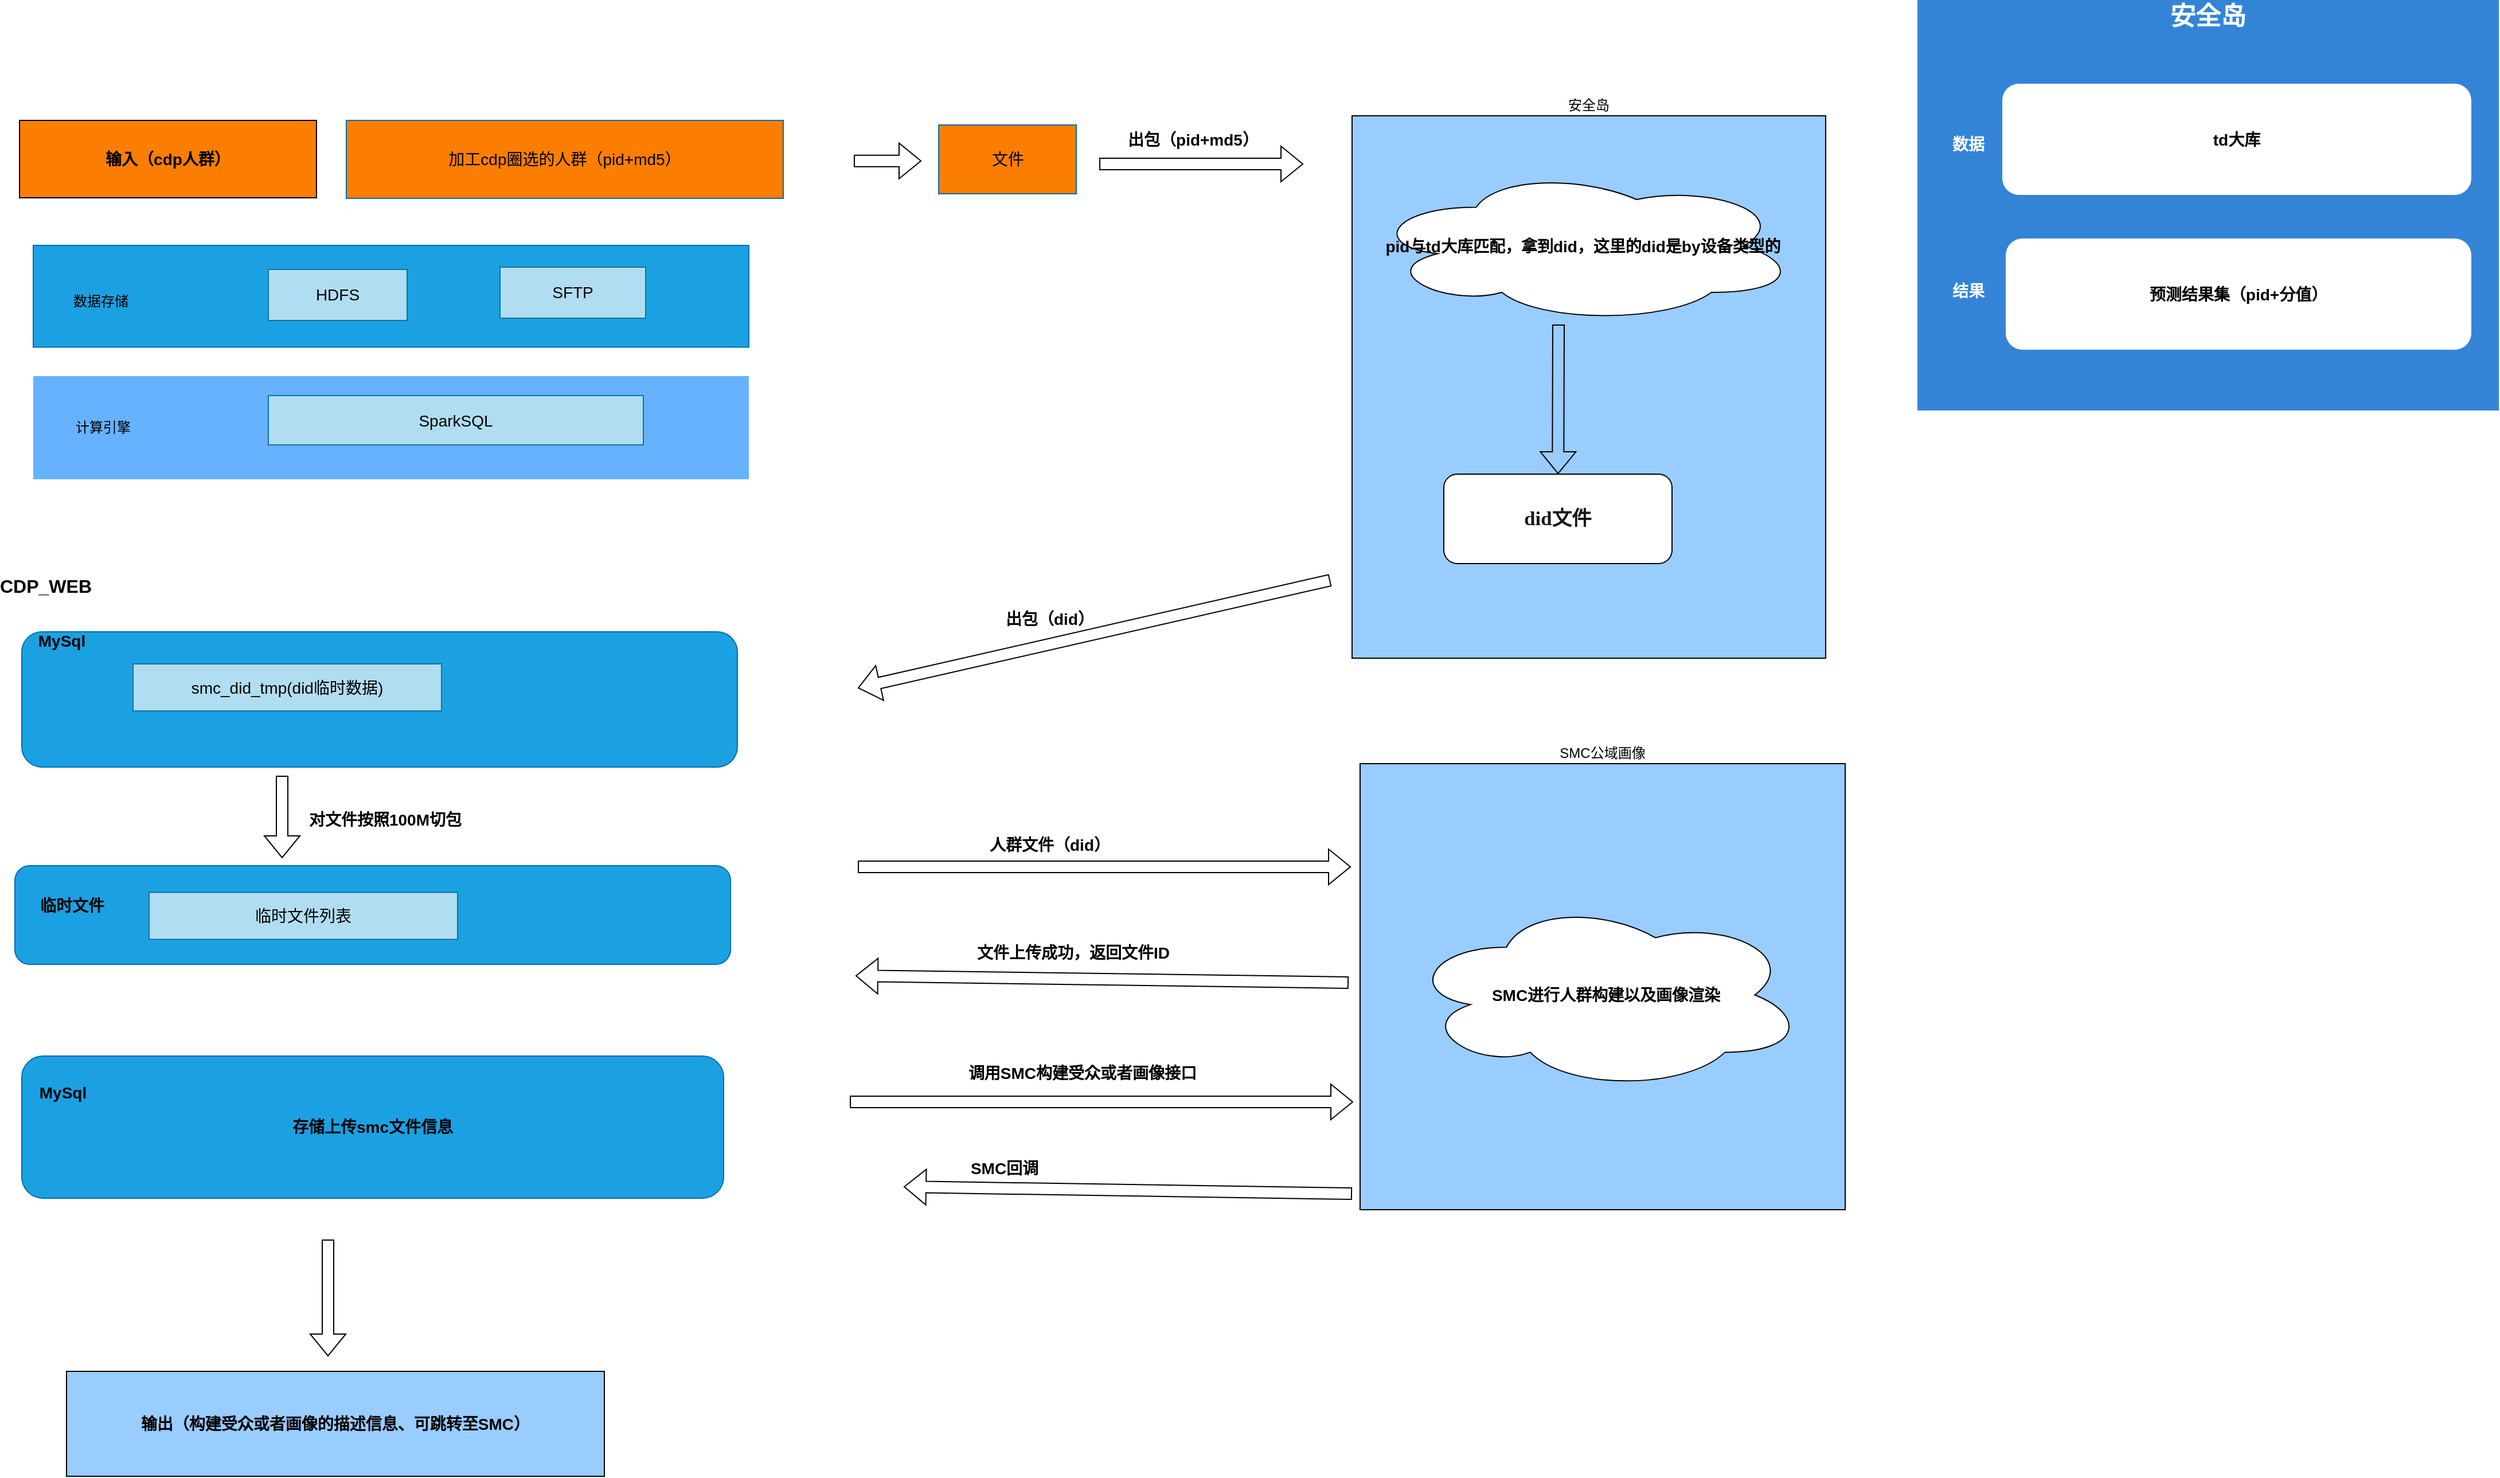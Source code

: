 <mxfile version="21.1.2" type="github">
  <diagram name="第 1 页" id="7fXY0yZBquvqDx3KHDn1">
    <mxGraphModel dx="2356" dy="2502" grid="0" gridSize="10" guides="1" tooltips="1" connect="1" arrows="1" fold="1" page="0" pageScale="1" pageWidth="1700" pageHeight="1100" math="0" shadow="0">
      <root>
        <mxCell id="0" />
        <mxCell id="1" parent="0" />
        <mxCell id="gfVVBqXn79-pAVJmNeN2-5" value="安全岛" style="rounded=0;whiteSpace=wrap;html=1;labelPosition=center;verticalLabelPosition=top;align=center;verticalAlign=bottom;fillColor=#99CCFF;" parent="1" vertex="1">
          <mxGeometry x="1213" y="-711" width="413" height="473" as="geometry" />
        </mxCell>
        <mxCell id="gfVVBqXn79-pAVJmNeN2-7" value="出包（pid+md5）" style="text;html=1;strokeColor=none;fillColor=none;align=center;verticalAlign=middle;whiteSpace=wrap;rounded=0;fontStyle=1;fontSize=14;" parent="1" vertex="1">
          <mxGeometry x="1002.5" y="-704" width="143" height="28" as="geometry" />
        </mxCell>
        <mxCell id="gfVVBqXn79-pAVJmNeN2-8" value="&lt;font style=&quot;font-size: 14px;&quot;&gt;pid与td大库匹配，拿到did，这里的did是by设备类型的&lt;/font&gt;" style="ellipse;shape=cloud;whiteSpace=wrap;html=1;fontSize=14;fontStyle=1" parent="1" vertex="1">
          <mxGeometry x="1228" y="-665" width="373" height="135" as="geometry" />
        </mxCell>
        <mxCell id="gfVVBqXn79-pAVJmNeN2-9" value="&lt;p style=&quot;border-color: var(--border-color); margin: 0px; line-height: 12px;&quot; align=&quot;center&quot;&gt;&lt;font face=&quot;Microsoft YaHei&quot; color=&quot;#191919&quot;&gt;&lt;span style=&quot;font-size: 17.333px;&quot;&gt;&lt;b&gt;did文件&lt;/b&gt;&lt;/span&gt;&lt;/font&gt;&lt;/p&gt;" style="rounded=1;whiteSpace=wrap;html=1;" parent="1" vertex="1">
          <mxGeometry x="1293" y="-398.5" width="199" height="78" as="geometry" />
        </mxCell>
        <mxCell id="gfVVBqXn79-pAVJmNeN2-10" value="" style="shape=flexArrow;endArrow=classic;html=1;rounded=0;" parent="1" target="gfVVBqXn79-pAVJmNeN2-9" edge="1">
          <mxGeometry width="50" height="50" relative="1" as="geometry">
            <mxPoint x="1393" y="-529" as="sourcePoint" />
            <mxPoint x="1450" y="-616" as="targetPoint" />
          </mxGeometry>
        </mxCell>
        <mxCell id="gfVVBqXn79-pAVJmNeN2-11" value="" style="shape=flexArrow;endArrow=classic;html=1;rounded=0;" parent="1" edge="1">
          <mxGeometry width="50" height="50" relative="1" as="geometry">
            <mxPoint x="1194" y="-306" as="sourcePoint" />
            <mxPoint x="782" y="-212" as="targetPoint" />
          </mxGeometry>
        </mxCell>
        <mxCell id="gfVVBqXn79-pAVJmNeN2-12" value="出包（did）" style="text;html=1;strokeColor=none;fillColor=none;align=center;verticalAlign=middle;whiteSpace=wrap;rounded=0;fontStyle=1;fontSize=14;" parent="1" vertex="1">
          <mxGeometry x="878" y="-286" width="143" height="28" as="geometry" />
        </mxCell>
        <mxCell id="gfVVBqXn79-pAVJmNeN2-21" value="SMC公域画像" style="rounded=0;whiteSpace=wrap;html=1;labelPosition=center;verticalLabelPosition=top;align=center;verticalAlign=bottom;fillColor=#99CCFF;" parent="1" vertex="1">
          <mxGeometry x="1220" y="-146" width="423" height="389" as="geometry" />
        </mxCell>
        <mxCell id="gfVVBqXn79-pAVJmNeN2-30" value="SMC进行人群构建以及画像渲染" style="ellipse;shape=cloud;whiteSpace=wrap;html=1;fontSize=14;fontStyle=1" parent="1" vertex="1">
          <mxGeometry x="1261" y="-27.5" width="346.5" height="166.5" as="geometry" />
        </mxCell>
        <mxCell id="VDL4ZSIlyJueon5hfBDS-1" value="" style="rounded=0;whiteSpace=wrap;html=1;fontSize=15;fontColor=#ffffff;fillColor=#1ba1e2;labelBackgroundColor=#33FFFF;strokeColor=#006EAF;" vertex="1" parent="1">
          <mxGeometry x="63" y="-598" width="624" height="88.75" as="geometry" />
        </mxCell>
        <mxCell id="VDL4ZSIlyJueon5hfBDS-2" value="&lt;font color=&quot;#000000&quot; style=&quot;font-size: 12px;&quot;&gt;数据存储&lt;/font&gt;" style="text;html=1;strokeColor=none;fillColor=none;align=center;verticalAlign=middle;whiteSpace=wrap;rounded=0;fontSize=12;fontColor=#FFFFFF;" vertex="1" parent="1">
          <mxGeometry x="92" y="-564.5" width="60" height="30" as="geometry" />
        </mxCell>
        <mxCell id="VDL4ZSIlyJueon5hfBDS-4" value="&lt;span style=&quot;color: rgba(0, 0, 0, 0); font-family: monospace; font-size: 0px; text-align: start; background-color: rgb(251, 251, 251);&quot;&gt;%3CmxGraphModel%3E%3Croot%3E%3CmxCell%20id%3D%220%22%2F%3E%3CmxCell%20id%3D%221%22%20parent%3D%220%22%2F%3E%3CmxCell%20id%3D%222%22%20value%3D%22%26lt%3Bfont%20color%3D%26quot%3B%23000000%26quot%3B%20style%3D%26quot%3Bfont-size%3A%2013px%3B%26quot%3B%26gt%3B%E6%95%B0%E6%8D%AE%E5%AD%98%E5%82%A8%26lt%3B%2Ffont%26gt%3B%22%20style%3D%22text%3Bhtml%3D1%3BstrokeColor%3Dnone%3BfillColor%3Dnone%3Balign%3Dcenter%3BverticalAlign%3Dmiddle%3BwhiteSpace%3Dwrap%3Brounded%3D0%3BfontSize%3D13%3BfontColor%3D%23FFFFFF%3B%22%20vertex%3D%221%22%20parent%3D%221%22%3E%3CmxGeometry%20x%3D%22235%22%20y%3D%22165%22%20width%3D%2260%22%20height%3D%2230%22%20as%3D%22geometry%22%2F%3E%3C%2FmxCell%3E%3C%2Froot%3E%3C%2FmxGraphModel%3E&lt;/span&gt;" style="rounded=0;whiteSpace=wrap;html=1;fontSize=15;fontColor=#FFFFFF;fillColor=#66B2FF;labelBackgroundColor=#33FFFF;strokeColor=none;" vertex="1" parent="1">
          <mxGeometry x="63" y="-484" width="624" height="90" as="geometry" />
        </mxCell>
        <mxCell id="VDL4ZSIlyJueon5hfBDS-5" value="&lt;font color=&quot;#000000&quot; style=&quot;font-size: 12px;&quot;&gt;计算引擎&lt;/font&gt;" style="text;html=1;strokeColor=none;fillColor=none;align=center;verticalAlign=middle;whiteSpace=wrap;rounded=0;fontSize=12;fontColor=#FFFFFF;" vertex="1" parent="1">
          <mxGeometry x="94" y="-454" width="60" height="30" as="geometry" />
        </mxCell>
        <mxCell id="VDL4ZSIlyJueon5hfBDS-8" value="输入（cdp人群）" style="rounded=0;whiteSpace=wrap;html=1;fillColor=#FC7E00;fontSize=14;fontStyle=1" vertex="1" parent="1">
          <mxGeometry x="51" y="-707" width="259" height="67.5" as="geometry" />
        </mxCell>
        <mxCell id="VDL4ZSIlyJueon5hfBDS-9" value="加工cdp圈选的人群（pid+md5）" style="rounded=0;whiteSpace=wrap;html=1;fillColor=#FC7E00;strokeColor=#006EAF;fontColor=#000000;fontSize=14;" vertex="1" parent="1">
          <mxGeometry x="336" y="-707" width="381" height="68" as="geometry" />
        </mxCell>
        <mxCell id="VDL4ZSIlyJueon5hfBDS-10" value="文件" style="rounded=0;whiteSpace=wrap;html=1;fillColor=#FC7E00;fontColor=#000000;strokeColor=#006EAF;fontSize=14;" vertex="1" parent="1">
          <mxGeometry x="852.5" y="-703" width="120" height="60" as="geometry" />
        </mxCell>
        <mxCell id="VDL4ZSIlyJueon5hfBDS-11" value="" style="shape=flexArrow;endArrow=classic;html=1;rounded=0;" edge="1" parent="1">
          <mxGeometry width="50" height="50" relative="1" as="geometry">
            <mxPoint x="778.5" y="-671.67" as="sourcePoint" />
            <mxPoint x="837.5" y="-671.67" as="targetPoint" />
          </mxGeometry>
        </mxCell>
        <mxCell id="VDL4ZSIlyJueon5hfBDS-13" value="" style="shape=flexArrow;endArrow=classic;html=1;rounded=0;" edge="1" parent="1">
          <mxGeometry width="50" height="50" relative="1" as="geometry">
            <mxPoint x="992.5" y="-669.0" as="sourcePoint" />
            <mxPoint x="1170.5" y="-669" as="targetPoint" />
          </mxGeometry>
        </mxCell>
        <mxCell id="VDL4ZSIlyJueon5hfBDS-14" value="" style="rounded=1;whiteSpace=wrap;html=1;fillColor=#1ba1e2;strokeColor=#006EAF;fontColor=#ffffff;fontSize=14;" vertex="1" parent="1">
          <mxGeometry x="53" y="-261" width="624" height="118" as="geometry" />
        </mxCell>
        <mxCell id="VDL4ZSIlyJueon5hfBDS-15" value="MySql" style="text;html=1;strokeColor=none;fillColor=none;align=center;verticalAlign=middle;whiteSpace=wrap;rounded=0;fontStyle=1;fontSize=14;" vertex="1" parent="1">
          <mxGeometry x="58" y="-268" width="60" height="30" as="geometry" />
        </mxCell>
        <mxCell id="VDL4ZSIlyJueon5hfBDS-17" value="smc_did_tmp(did临时数据)" style="rounded=0;whiteSpace=wrap;html=1;fillColor=#b1ddf0;strokeColor=#10739e;fontSize=14;" vertex="1" parent="1">
          <mxGeometry x="150" y="-233" width="269" height="41" as="geometry" />
        </mxCell>
        <mxCell id="VDL4ZSIlyJueon5hfBDS-19" value="" style="rounded=1;whiteSpace=wrap;html=1;fillColor=#1ba1e2;strokeColor=#006EAF;fontColor=#ffffff;fontSize=14;" vertex="1" parent="1">
          <mxGeometry x="47" y="-57" width="624" height="86" as="geometry" />
        </mxCell>
        <mxCell id="VDL4ZSIlyJueon5hfBDS-20" value="临时文件" style="text;html=1;strokeColor=none;fillColor=none;align=center;verticalAlign=middle;whiteSpace=wrap;rounded=0;fontStyle=1;fontSize=14;" vertex="1" parent="1">
          <mxGeometry x="67" y="-37.5" width="60" height="30" as="geometry" />
        </mxCell>
        <mxCell id="VDL4ZSIlyJueon5hfBDS-21" value="临时文件列表" style="rounded=0;whiteSpace=wrap;html=1;fillColor=#b1ddf0;strokeColor=#10739e;fontSize=14;" vertex="1" parent="1">
          <mxGeometry x="164" y="-33.75" width="269" height="41" as="geometry" />
        </mxCell>
        <mxCell id="VDL4ZSIlyJueon5hfBDS-22" value="" style="shape=flexArrow;endArrow=classic;html=1;rounded=0;" edge="1" parent="1">
          <mxGeometry width="50" height="50" relative="1" as="geometry">
            <mxPoint x="280" y="-135.5" as="sourcePoint" />
            <mxPoint x="280" y="-63.5" as="targetPoint" />
          </mxGeometry>
        </mxCell>
        <mxCell id="VDL4ZSIlyJueon5hfBDS-23" value="对文件按照100M切包" style="text;html=1;strokeColor=none;fillColor=none;align=center;verticalAlign=middle;whiteSpace=wrap;rounded=0;fontSize=14;fontStyle=1" vertex="1" parent="1">
          <mxGeometry x="297" y="-110.5" width="146" height="27" as="geometry" />
        </mxCell>
        <mxCell id="VDL4ZSIlyJueon5hfBDS-28" value="" style="shape=flexArrow;endArrow=classic;html=1;rounded=0;" edge="1" parent="1">
          <mxGeometry width="50" height="50" relative="1" as="geometry">
            <mxPoint x="782" y="-56" as="sourcePoint" />
            <mxPoint x="1212" y="-56" as="targetPoint" />
          </mxGeometry>
        </mxCell>
        <mxCell id="VDL4ZSIlyJueon5hfBDS-29" value="人群文件（did）" style="text;html=1;strokeColor=none;fillColor=none;align=center;verticalAlign=middle;whiteSpace=wrap;rounded=0;fontStyle=1;fontSize=14;" vertex="1" parent="1">
          <mxGeometry x="878" y="-89" width="143" height="28" as="geometry" />
        </mxCell>
        <mxCell id="VDL4ZSIlyJueon5hfBDS-33" value="SparkSQL" style="rounded=0;whiteSpace=wrap;html=1;fillColor=#b1ddf0;strokeColor=#10739e;fontSize=14;" vertex="1" parent="1">
          <mxGeometry x="268" y="-467" width="327" height="43" as="geometry" />
        </mxCell>
        <mxCell id="VDL4ZSIlyJueon5hfBDS-37" value="HDFS" style="rounded=0;whiteSpace=wrap;html=1;fillColor=#b1ddf0;strokeColor=#10739e;fontSize=14;" vertex="1" parent="1">
          <mxGeometry x="268" y="-577" width="121" height="44.5" as="geometry" />
        </mxCell>
        <mxCell id="VDL4ZSIlyJueon5hfBDS-38" value="SFTP" style="rounded=0;whiteSpace=wrap;html=1;fillColor=#b1ddf0;strokeColor=#10739e;fontSize=14;" vertex="1" parent="1">
          <mxGeometry x="470" y="-579" width="127" height="44.5" as="geometry" />
        </mxCell>
        <mxCell id="VDL4ZSIlyJueon5hfBDS-44" value="&lt;b&gt;存储上传smc文件信息&lt;/b&gt;" style="rounded=1;whiteSpace=wrap;html=1;fillColor=#1ba1e2;strokeColor=#006EAF;fontColor=#000000;fontSize=14;" vertex="1" parent="1">
          <mxGeometry x="53" y="109" width="612" height="124" as="geometry" />
        </mxCell>
        <mxCell id="VDL4ZSIlyJueon5hfBDS-45" value="" style="shape=flexArrow;endArrow=classic;html=1;rounded=0;" edge="1" parent="1">
          <mxGeometry width="50" height="50" relative="1" as="geometry">
            <mxPoint x="1210" y="45" as="sourcePoint" />
            <mxPoint x="780" y="39" as="targetPoint" />
          </mxGeometry>
        </mxCell>
        <mxCell id="VDL4ZSIlyJueon5hfBDS-46" value="文件上传成功，返回文件ID" style="text;html=1;strokeColor=none;fillColor=none;align=center;verticalAlign=middle;whiteSpace=wrap;rounded=0;fontSize=14;fontStyle=1" vertex="1" parent="1">
          <mxGeometry x="875" y="4" width="190" height="30" as="geometry" />
        </mxCell>
        <mxCell id="VDL4ZSIlyJueon5hfBDS-47" value="MySql" style="text;html=1;strokeColor=none;fillColor=none;align=center;verticalAlign=middle;whiteSpace=wrap;rounded=0;fontStyle=1;fontSize=14;" vertex="1" parent="1">
          <mxGeometry x="59" y="126" width="60" height="30" as="geometry" />
        </mxCell>
        <mxCell id="VDL4ZSIlyJueon5hfBDS-50" value="CDP_WEB" style="text;html=1;strokeColor=none;fillColor=none;align=center;verticalAlign=middle;whiteSpace=wrap;rounded=0;fontStyle=1;fontSize=16;" vertex="1" parent="1">
          <mxGeometry x="44" y="-316" width="60" height="30" as="geometry" />
        </mxCell>
        <mxCell id="VDL4ZSIlyJueon5hfBDS-51" value="" style="shape=flexArrow;endArrow=classic;html=1;rounded=0;" edge="1" parent="1">
          <mxGeometry width="50" height="50" relative="1" as="geometry">
            <mxPoint x="775" y="149" as="sourcePoint" />
            <mxPoint x="1214" y="149" as="targetPoint" />
          </mxGeometry>
        </mxCell>
        <mxCell id="VDL4ZSIlyJueon5hfBDS-53" value="调用SMC构建受众或者画像接口" style="text;html=1;strokeColor=none;fillColor=none;align=center;verticalAlign=middle;whiteSpace=wrap;rounded=0;fontStyle=1;fontSize=14;" vertex="1" parent="1">
          <mxGeometry x="870" y="109" width="216" height="30" as="geometry" />
        </mxCell>
        <mxCell id="VDL4ZSIlyJueon5hfBDS-57" value="输出（构建受众或者画像的描述信息、可跳转至SMC）" style="rounded=0;whiteSpace=wrap;html=1;fillColor=#99CCFF;fontSize=14;fontStyle=1" vertex="1" parent="1">
          <mxGeometry x="92" y="384" width="469" height="91.5" as="geometry" />
        </mxCell>
        <mxCell id="VDL4ZSIlyJueon5hfBDS-58" value="" style="shape=flexArrow;endArrow=classic;html=1;rounded=0;" edge="1" parent="1">
          <mxGeometry width="50" height="50" relative="1" as="geometry">
            <mxPoint x="1213" y="229" as="sourcePoint" />
            <mxPoint x="822" y="223" as="targetPoint" />
          </mxGeometry>
        </mxCell>
        <mxCell id="VDL4ZSIlyJueon5hfBDS-59" value="SMC回调" style="text;html=1;strokeColor=none;fillColor=none;align=center;verticalAlign=middle;whiteSpace=wrap;rounded=0;fontStyle=1;fontSize=14;" vertex="1" parent="1">
          <mxGeometry x="858" y="192" width="104" height="30" as="geometry" />
        </mxCell>
        <mxCell id="VDL4ZSIlyJueon5hfBDS-60" value="" style="shape=flexArrow;endArrow=classic;html=1;rounded=0;" edge="1" parent="1">
          <mxGeometry width="50" height="50" relative="1" as="geometry">
            <mxPoint x="320" y="269" as="sourcePoint" />
            <mxPoint x="320" y="371" as="targetPoint" />
          </mxGeometry>
        </mxCell>
        <mxCell id="VDL4ZSIlyJueon5hfBDS-61" value="" style="rounded=0;whiteSpace=wrap;html=1;fillColor=#0066CC;strokeColor=none;strokeWidth=3;opacity=80;" vertex="1" parent="1">
          <mxGeometry x="1706" y="-812" width="507" height="358" as="geometry" />
        </mxCell>
        <mxCell id="VDL4ZSIlyJueon5hfBDS-62" value="&lt;font color=&quot;#000000&quot;&gt;&lt;b&gt;td大库&lt;/b&gt;&lt;/font&gt;" style="rounded=1;whiteSpace=wrap;html=1;fillColor=#FFFFFF;strokeColor=none;fontColor=#ffffff;fontSize=14;" vertex="1" parent="1">
          <mxGeometry x="1780" y="-739" width="409" height="97" as="geometry" />
        </mxCell>
        <mxCell id="VDL4ZSIlyJueon5hfBDS-63" value="&lt;font color=&quot;#000000&quot;&gt;&lt;b&gt;预测结果集（pid+分值）&lt;/b&gt;&lt;/font&gt;" style="rounded=1;whiteSpace=wrap;html=1;fillColor=#FFFFFF;strokeColor=none;fontColor=#ffffff;fontSize=14;" vertex="1" parent="1">
          <mxGeometry x="1783" y="-604" width="406" height="97" as="geometry" />
        </mxCell>
        <mxCell id="VDL4ZSIlyJueon5hfBDS-64" value="&lt;font color=&quot;#ffffff&quot;&gt;数据&lt;/font&gt;" style="text;html=1;strokeColor=none;fillColor=none;align=center;verticalAlign=middle;whiteSpace=wrap;rounded=0;fontSize=14;fontStyle=1" vertex="1" parent="1">
          <mxGeometry x="1701" y="-701" width="98.5" height="30" as="geometry" />
        </mxCell>
        <mxCell id="VDL4ZSIlyJueon5hfBDS-65" value="&lt;font color=&quot;#ffffff&quot;&gt;结果&lt;/font&gt;" style="text;html=1;strokeColor=none;fillColor=none;align=center;verticalAlign=middle;whiteSpace=wrap;rounded=0;fontSize=14;fontStyle=1" vertex="1" parent="1">
          <mxGeometry x="1701" y="-573.25" width="98.5" height="30" as="geometry" />
        </mxCell>
        <mxCell id="VDL4ZSIlyJueon5hfBDS-66" value="&lt;font color=&quot;#ffffff&quot; style=&quot;font-size: 22px;&quot;&gt;安全岛&lt;/font&gt;" style="text;html=1;strokeColor=none;fillColor=none;align=center;verticalAlign=middle;whiteSpace=wrap;rounded=0;fontSize=14;fontStyle=1;fontColor=#000000;" vertex="1" parent="1">
          <mxGeometry x="1910.25" y="-812" width="98.5" height="30" as="geometry" />
        </mxCell>
      </root>
    </mxGraphModel>
  </diagram>
</mxfile>

